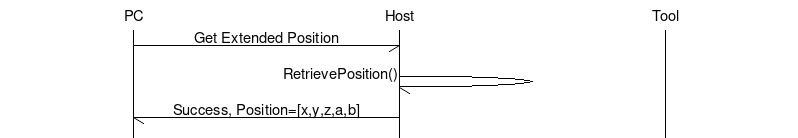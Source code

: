 msc {
  width = "800";

  PC,Host,Tool;

  PC->Host [ label="Get Extended Position" ];
  Host->Host [ label="RetrievePosition()" ];
  Host->PC [ label="Success, Position=[x,y,z,a,b]" ];
}
